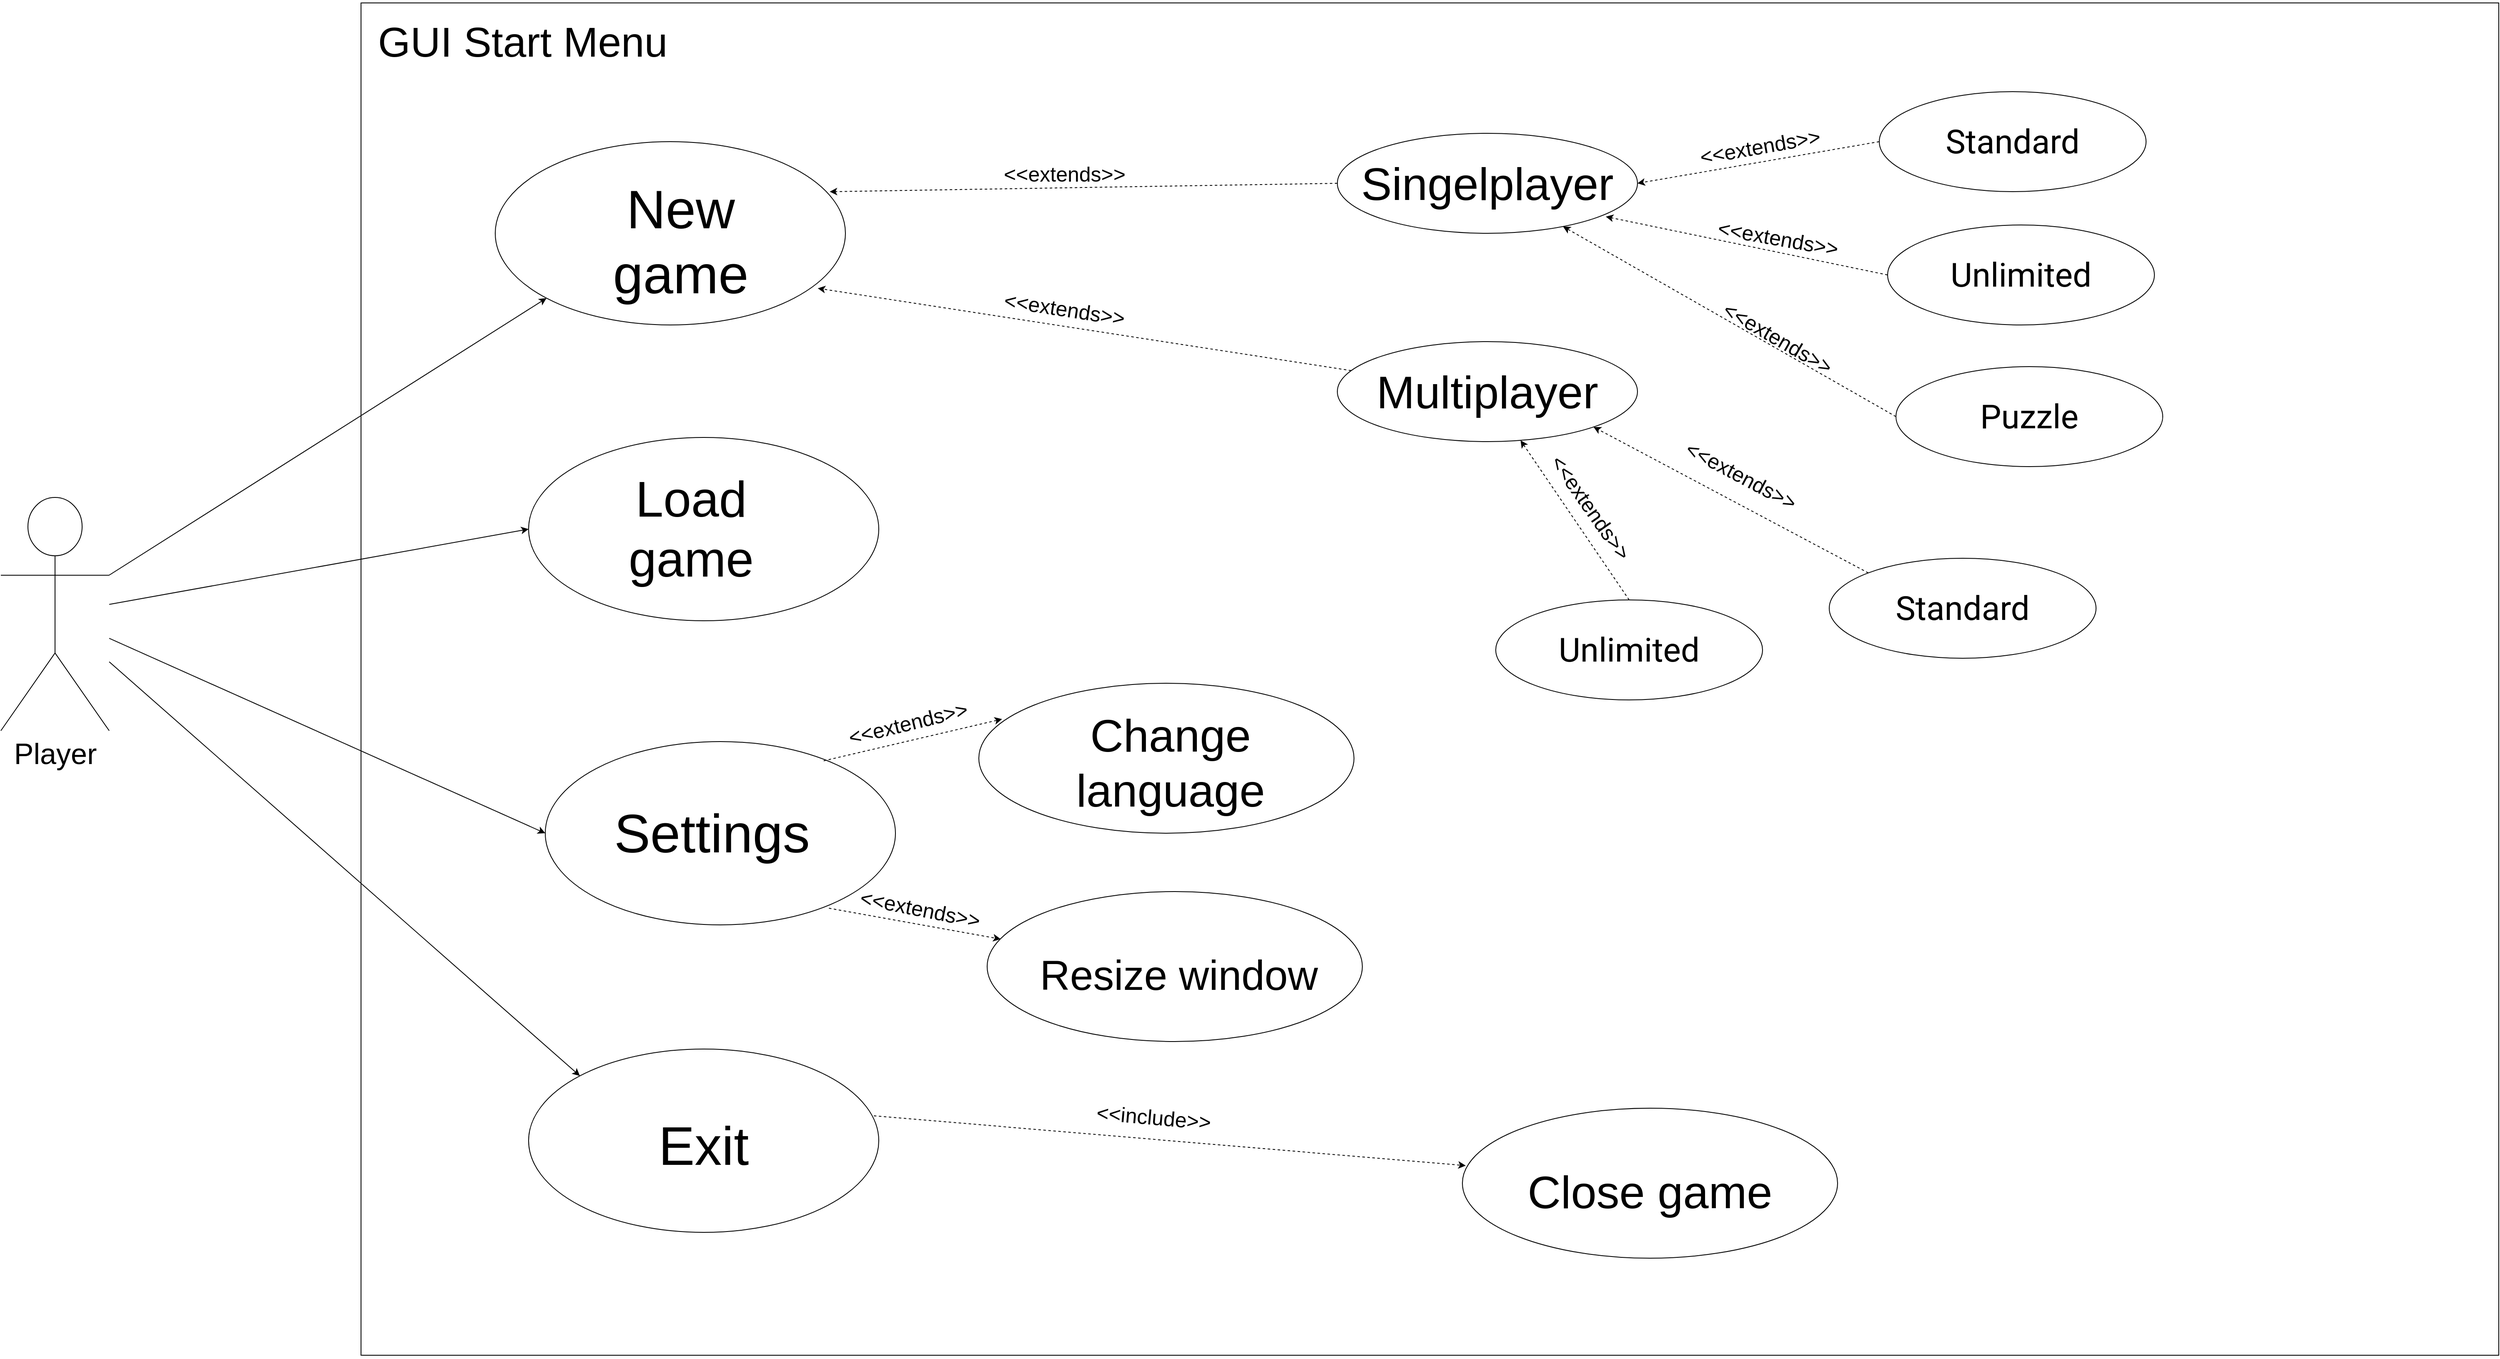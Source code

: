 <mxfile version="13.1.0" type="device" pages="2"><diagram id="NJgG5BEwrNhz7_gWcLwG" name="Page-1"><mxGraphModel dx="5140" dy="2943" grid="0" gridSize="10" guides="1" tooltips="1" connect="1" arrows="1" fold="1" page="0" pageScale="1" pageWidth="827" pageHeight="1169" math="0" shadow="0"><root><mxCell id="0"/><mxCell id="1" parent="0"/><mxCell id="ma6bIsTEbgiRfIbwtyqj-4" value="" style="group" vertex="1" connectable="0" parent="1"><mxGeometry x="-67" y="-90" width="2843" height="1630" as="geometry"/></mxCell><mxCell id="ma6bIsTEbgiRfIbwtyqj-3" value="" style="rounded=0;whiteSpace=wrap;html=1;" vertex="1" parent="ma6bIsTEbgiRfIbwtyqj-4"><mxGeometry x="286" y="3.5" width="2564" height="1623" as="geometry"/></mxCell><mxCell id="shXYnbVjdlUgjLh-yOUS-164" value="&lt;font style=&quot;font-size: 50px&quot;&gt;GUI Start Menu&lt;/font&gt;" style="text;html=1;strokeColor=none;fillColor=none;align=center;verticalAlign=middle;whiteSpace=wrap;rounded=0;fontSize=19;" parent="ma6bIsTEbgiRfIbwtyqj-4" vertex="1"><mxGeometry width="960" height="100" as="geometry"/></mxCell><mxCell id="shXYnbVjdlUgjLh-yOUS-1" value="&lt;font style=&quot;font-size: 35px&quot;&gt;Player&lt;br&gt;&lt;br&gt;&lt;/font&gt;" style="shape=umlActor;verticalLabelPosition=bottom;labelBackgroundColor=#ffffff;verticalAlign=top;html=1;outlineConnect=0;" parent="1" vertex="1"><mxGeometry x="-213" y="507" width="130" height="280" as="geometry"/></mxCell><mxCell id="shXYnbVjdlUgjLh-yOUS-6" value="" style="ellipse;whiteSpace=wrap;html=1;" parent="1" vertex="1"><mxGeometry x="380" y="80" width="420" height="220" as="geometry"/></mxCell><mxCell id="shXYnbVjdlUgjLh-yOUS-7" value="" style="ellipse;whiteSpace=wrap;html=1;" parent="1" vertex="1"><mxGeometry x="420" y="435" width="420" height="220" as="geometry"/></mxCell><mxCell id="shXYnbVjdlUgjLh-yOUS-8" value="" style="ellipse;whiteSpace=wrap;html=1;" parent="1" vertex="1"><mxGeometry x="440" y="800" width="420" height="220" as="geometry"/></mxCell><mxCell id="shXYnbVjdlUgjLh-yOUS-9" value="" style="ellipse;whiteSpace=wrap;html=1;" parent="1" vertex="1"><mxGeometry x="420" y="1169" width="420" height="220" as="geometry"/></mxCell><mxCell id="shXYnbVjdlUgjLh-yOUS-10" value="&lt;font style=&quot;font-size: 65px&quot;&gt;New game&lt;/font&gt;" style="text;html=1;strokeColor=none;fillColor=none;align=center;verticalAlign=middle;whiteSpace=wrap;rounded=0;fontSize=23;" parent="1" vertex="1"><mxGeometry x="470" y="120" width="265" height="160" as="geometry"/></mxCell><mxCell id="shXYnbVjdlUgjLh-yOUS-14" value="&lt;font style=&quot;font-size: 60px&quot;&gt;Load game&lt;/font&gt;" style="text;html=1;strokeColor=none;fillColor=none;align=center;verticalAlign=middle;whiteSpace=wrap;rounded=0;fontSize=19;" parent="1" vertex="1"><mxGeometry x="470" y="480" width="290" height="130" as="geometry"/></mxCell><mxCell id="shXYnbVjdlUgjLh-yOUS-15" value="&lt;font style=&quot;font-size: 65px&quot;&gt;Settings&lt;/font&gt;" style="text;html=1;strokeColor=none;fillColor=none;align=center;verticalAlign=middle;whiteSpace=wrap;rounded=0;fontSize=19;" parent="1" vertex="1"><mxGeometry x="470" y="835" width="340" height="150" as="geometry"/></mxCell><mxCell id="shXYnbVjdlUgjLh-yOUS-16" value="&lt;font style=&quot;font-size: 65px&quot;&gt;Exit&lt;/font&gt;" style="text;html=1;strokeColor=none;fillColor=none;align=center;verticalAlign=middle;whiteSpace=wrap;rounded=0;fontSize=19;" parent="1" vertex="1"><mxGeometry x="470" y="1210" width="320" height="150" as="geometry"/></mxCell><mxCell id="shXYnbVjdlUgjLh-yOUS-21" value="" style="ellipse;whiteSpace=wrap;html=1;fontSize=19;" parent="1" vertex="1"><mxGeometry x="1390" y="70" width="360" height="120" as="geometry"/></mxCell><mxCell id="shXYnbVjdlUgjLh-yOUS-22" value="" style="ellipse;whiteSpace=wrap;html=1;fontSize=19;" parent="1" vertex="1"><mxGeometry x="1390" y="320" width="360" height="120" as="geometry"/></mxCell><mxCell id="shXYnbVjdlUgjLh-yOUS-25" value="&lt;font style=&quot;font-size: 55px&quot;&gt;Singelplayer&lt;/font&gt;" style="text;html=1;strokeColor=none;fillColor=none;align=center;verticalAlign=middle;whiteSpace=wrap;rounded=0;fontSize=19;" parent="1" vertex="1"><mxGeometry x="1430" y="100" width="280" height="60" as="geometry"/></mxCell><mxCell id="shXYnbVjdlUgjLh-yOUS-26" value="&lt;font style=&quot;font-size: 55px&quot;&gt;Multiplayer&lt;/font&gt;" style="text;html=1;strokeColor=none;fillColor=none;align=center;verticalAlign=middle;whiteSpace=wrap;rounded=0;fontSize=19;" parent="1" vertex="1"><mxGeometry x="1430" y="350" width="280" height="60" as="geometry"/></mxCell><mxCell id="shXYnbVjdlUgjLh-yOUS-27" value="" style="ellipse;whiteSpace=wrap;html=1;fontSize=19;" parent="1" vertex="1"><mxGeometry x="2040" y="20" width="320" height="120" as="geometry"/></mxCell><mxCell id="shXYnbVjdlUgjLh-yOUS-28" value="" style="ellipse;whiteSpace=wrap;html=1;fontSize=19;" parent="1" vertex="1"><mxGeometry x="2050" y="180" width="320" height="120" as="geometry"/></mxCell><mxCell id="shXYnbVjdlUgjLh-yOUS-29" value="" style="ellipse;whiteSpace=wrap;html=1;fontSize=19;" parent="1" vertex="1"><mxGeometry x="2060" y="350" width="320" height="120" as="geometry"/></mxCell><mxCell id="shXYnbVjdlUgjLh-yOUS-30" value="" style="ellipse;whiteSpace=wrap;html=1;fontSize=19;" parent="1" vertex="1"><mxGeometry x="1580" y="630" width="320" height="120" as="geometry"/></mxCell><mxCell id="shXYnbVjdlUgjLh-yOUS-31" value="" style="ellipse;whiteSpace=wrap;html=1;fontSize=19;" parent="1" vertex="1"><mxGeometry x="1980" y="580" width="320" height="120" as="geometry"/></mxCell><mxCell id="shXYnbVjdlUgjLh-yOUS-32" value="&lt;span id=&quot;docs-internal-guid-8e277002-7fff-3df9-56d8-8ca0efbcaaff&quot;&gt;&lt;span style=&quot;font-family: &amp;#34;roboto&amp;#34; , sans-serif ; vertical-align: baseline&quot;&gt;&lt;font style=&quot;font-size: 40px&quot;&gt;Unlimited&lt;/font&gt;&lt;/span&gt;&lt;/span&gt;" style="text;html=1;strokeColor=none;fillColor=none;align=center;verticalAlign=middle;whiteSpace=wrap;rounded=0;fontSize=19;" parent="1" vertex="1"><mxGeometry x="1660" y="670" width="160" height="40" as="geometry"/></mxCell><mxCell id="shXYnbVjdlUgjLh-yOUS-33" value="&lt;span id=&quot;docs-internal-guid-ff725370-7fff-560d-323e-3c1b4473f509&quot;&gt;&lt;span style=&quot;font-family: &amp;#34;roboto&amp;#34; , sans-serif ; vertical-align: baseline&quot;&gt;&lt;font style=&quot;font-size: 40px&quot;&gt;Standard&lt;/font&gt;&lt;/span&gt;&lt;/span&gt;" style="text;html=1;strokeColor=none;fillColor=none;align=center;verticalAlign=middle;whiteSpace=wrap;rounded=0;fontSize=19;" parent="1" vertex="1"><mxGeometry x="2060" y="620" width="160" height="40" as="geometry"/></mxCell><mxCell id="shXYnbVjdlUgjLh-yOUS-34" value="&lt;span id=&quot;docs-internal-guid-b142080e-7fff-939c-8126-69803349dd65&quot;&gt;&lt;span style=&quot;font-family: &amp;#34;roboto&amp;#34; , sans-serif ; vertical-align: baseline&quot;&gt;&lt;font style=&quot;font-size: 40px&quot;&gt;Puzzle&lt;/font&gt;&lt;/span&gt;&lt;/span&gt;" style="text;html=1;strokeColor=none;fillColor=none;align=center;verticalAlign=middle;whiteSpace=wrap;rounded=0;fontSize=19;" parent="1" vertex="1"><mxGeometry x="2140" y="390" width="160" height="40" as="geometry"/></mxCell><mxCell id="shXYnbVjdlUgjLh-yOUS-35" value="&lt;span id=&quot;docs-internal-guid-bcc9e17c-7fff-8061-16f1-afa3bc6da6da&quot;&gt;&lt;span style=&quot;font-family: &amp;#34;roboto&amp;#34; , sans-serif ; vertical-align: baseline&quot;&gt;&lt;font style=&quot;font-size: 40px&quot;&gt;Unlimited&lt;/font&gt;&lt;/span&gt;&lt;/span&gt;" style="text;html=1;strokeColor=none;fillColor=none;align=center;verticalAlign=middle;whiteSpace=wrap;rounded=0;fontSize=19;" parent="1" vertex="1"><mxGeometry x="2130" y="220" width="160" height="40" as="geometry"/></mxCell><mxCell id="shXYnbVjdlUgjLh-yOUS-36" value="&lt;span id=&quot;docs-internal-guid-ff725370-7fff-560d-323e-3c1b4473f509&quot;&gt;&lt;span style=&quot;font-family: &amp;#34;roboto&amp;#34; , sans-serif ; vertical-align: baseline&quot;&gt;&lt;font style=&quot;font-size: 40px&quot;&gt;Standard&lt;/font&gt;&lt;/span&gt;&lt;/span&gt;" style="text;html=1;strokeColor=none;fillColor=none;align=center;verticalAlign=middle;whiteSpace=wrap;rounded=0;fontSize=19;" parent="1" vertex="1"><mxGeometry x="2120" y="60" width="160" height="40" as="geometry"/></mxCell><mxCell id="shXYnbVjdlUgjLh-yOUS-51" value="" style="ellipse;whiteSpace=wrap;html=1;fontSize=19;" parent="1" vertex="1"><mxGeometry x="960" y="730" width="450" height="180" as="geometry"/></mxCell><mxCell id="shXYnbVjdlUgjLh-yOUS-52" value="" style="ellipse;whiteSpace=wrap;html=1;fontSize=19;" parent="1" vertex="1"><mxGeometry x="970" y="980" width="450" height="180" as="geometry"/></mxCell><mxCell id="shXYnbVjdlUgjLh-yOUS-58" value="" style="ellipse;whiteSpace=wrap;html=1;fontSize=19;" parent="1" vertex="1"><mxGeometry x="1540" y="1240" width="450" height="180" as="geometry"/></mxCell><mxCell id="shXYnbVjdlUgjLh-yOUS-59" value="&lt;font style=&quot;font-size: 55px&quot;&gt;Change language&lt;/font&gt;" style="text;html=1;strokeColor=none;fillColor=none;align=center;verticalAlign=middle;whiteSpace=wrap;rounded=0;fontSize=19;" parent="1" vertex="1"><mxGeometry x="1020" y="760" width="340" height="130" as="geometry"/></mxCell><mxCell id="shXYnbVjdlUgjLh-yOUS-60" value="&lt;font style=&quot;font-size: 50px&quot;&gt;Resize window&lt;/font&gt;" style="text;html=1;strokeColor=none;fillColor=none;align=center;verticalAlign=middle;whiteSpace=wrap;rounded=0;fontSize=19;" parent="1" vertex="1"><mxGeometry x="1000" y="1020" width="400" height="120" as="geometry"/></mxCell><mxCell id="shXYnbVjdlUgjLh-yOUS-61" value="&lt;font style=&quot;font-size: 55px&quot;&gt;Close game&lt;/font&gt;" style="text;html=1;strokeColor=none;fillColor=none;align=center;verticalAlign=middle;whiteSpace=wrap;rounded=0;fontSize=19;" parent="1" vertex="1"><mxGeometry x="1570" y="1280" width="390" height="120" as="geometry"/></mxCell><mxCell id="shXYnbVjdlUgjLh-yOUS-80" value="" style="endArrow=classic;html=1;fontSize=19;entryX=0;entryY=1;entryDx=0;entryDy=0;exitX=1;exitY=0.333;exitDx=0;exitDy=0;exitPerimeter=0;" parent="1" target="shXYnbVjdlUgjLh-yOUS-6" edge="1" source="shXYnbVjdlUgjLh-yOUS-1"><mxGeometry width="50" height="50" relative="1" as="geometry"><mxPoint x="-55" y="582" as="sourcePoint"/><mxPoint x="300" y="400" as="targetPoint"/></mxGeometry></mxCell><mxCell id="shXYnbVjdlUgjLh-yOUS-82" value="" style="endArrow=classic;html=1;fontSize=19;entryX=0;entryY=0.5;entryDx=0;entryDy=0;" parent="1" source="shXYnbVjdlUgjLh-yOUS-1" target="shXYnbVjdlUgjLh-yOUS-7" edge="1"><mxGeometry width="50" height="50" relative="1" as="geometry"><mxPoint x="1" y="600" as="sourcePoint"/><mxPoint x="290" y="640" as="targetPoint"/></mxGeometry></mxCell><mxCell id="shXYnbVjdlUgjLh-yOUS-85" value="" style="endArrow=classic;html=1;fontSize=19;entryX=0;entryY=0;entryDx=0;entryDy=0;" parent="1" source="shXYnbVjdlUgjLh-yOUS-1" target="shXYnbVjdlUgjLh-yOUS-9" edge="1"><mxGeometry width="50" height="50" relative="1" as="geometry"><mxPoint x="-81" y="642" as="sourcePoint"/><mxPoint x="250" y="910" as="targetPoint"/></mxGeometry></mxCell><mxCell id="shXYnbVjdlUgjLh-yOUS-89" value="" style="endArrow=classic;html=1;fontSize=19;entryX=0;entryY=0.5;entryDx=0;entryDy=0;" parent="1" target="shXYnbVjdlUgjLh-yOUS-8" edge="1" source="shXYnbVjdlUgjLh-yOUS-1"><mxGeometry width="50" height="50" relative="1" as="geometry"><mxPoint x="180" y="640" as="sourcePoint"/><mxPoint x="450" y="740" as="targetPoint"/></mxGeometry></mxCell><mxCell id="shXYnbVjdlUgjLh-yOUS-96" value="&lt;font style=&quot;font-size: 25px&quot;&gt;&amp;lt;&amp;lt;extends&amp;gt;&amp;gt;&lt;/font&gt;" style="text;html=1;strokeColor=none;fillColor=none;align=center;verticalAlign=middle;whiteSpace=wrap;rounded=0;fontSize=19;rotation=0;" parent="1" vertex="1"><mxGeometry x="973" y="88" width="180" height="60" as="geometry"/></mxCell><mxCell id="shXYnbVjdlUgjLh-yOUS-108" value="&lt;font style=&quot;font-size: 25px&quot;&gt;&amp;lt;&amp;lt;extends&amp;gt;&amp;gt;&lt;/font&gt;" style="text;html=1;strokeColor=none;fillColor=none;align=center;verticalAlign=middle;whiteSpace=wrap;rounded=0;fontSize=19;rotation=30;" parent="1" vertex="1"><mxGeometry x="1804" y="280" width="230" height="70" as="geometry"/></mxCell><mxCell id="shXYnbVjdlUgjLh-yOUS-120" value="&lt;font style=&quot;font-size: 25px&quot;&gt;&amp;lt;&amp;lt;extends&amp;gt;&amp;gt;&lt;/font&gt;" style="text;html=1;strokeColor=none;fillColor=none;align=center;verticalAlign=middle;whiteSpace=wrap;rounded=0;fontSize=19;rotation=28;" parent="1" vertex="1"><mxGeometry x="1780" y="430" width="190" height="100" as="geometry"/></mxCell><mxCell id="shXYnbVjdlUgjLh-yOUS-121" value="&lt;font style=&quot;font-size: 25px&quot;&gt;&amp;lt;&amp;lt;extends&amp;gt;&amp;gt;&lt;/font&gt;" style="text;html=1;strokeColor=none;fillColor=none;align=center;verticalAlign=middle;whiteSpace=wrap;rounded=0;fontSize=19;rotation=55;" parent="1" vertex="1"><mxGeometry x="1620" y="480" width="150.31" height="77.32" as="geometry"/></mxCell><mxCell id="shXYnbVjdlUgjLh-yOUS-124" value="" style="endArrow=classic;html=1;dashed=1;fontSize=19;entryX=0.955;entryY=0.273;entryDx=0;entryDy=0;entryPerimeter=0;exitX=0;exitY=0.5;exitDx=0;exitDy=0;" parent="1" source="shXYnbVjdlUgjLh-yOUS-21" target="shXYnbVjdlUgjLh-yOUS-6" edge="1"><mxGeometry width="50" height="50" relative="1" as="geometry"><mxPoint x="1173" y="170" as="sourcePoint"/><mxPoint x="1002.14" y="181.0" as="targetPoint"/></mxGeometry></mxCell><mxCell id="shXYnbVjdlUgjLh-yOUS-131" value="" style="endArrow=classic;html=1;dashed=1;fontSize=19;exitX=0;exitY=0.5;exitDx=0;exitDy=0;" parent="1" source="shXYnbVjdlUgjLh-yOUS-29" target="shXYnbVjdlUgjLh-yOUS-21" edge="1"><mxGeometry width="50" height="50" relative="1" as="geometry"><mxPoint x="1940" y="380" as="sourcePoint"/><mxPoint x="1990" y="330" as="targetPoint"/></mxGeometry></mxCell><mxCell id="shXYnbVjdlUgjLh-yOUS-132" value="" style="endArrow=classic;html=1;dashed=1;fontSize=19;entryX=1;entryY=1;entryDx=0;entryDy=0;exitX=0;exitY=0;exitDx=0;exitDy=0;" parent="1" source="shXYnbVjdlUgjLh-yOUS-31" target="shXYnbVjdlUgjLh-yOUS-22" edge="1"><mxGeometry width="50" height="50" relative="1" as="geometry"><mxPoint x="1788" y="534" as="sourcePoint"/><mxPoint x="1920" y="490" as="targetPoint"/></mxGeometry></mxCell><mxCell id="shXYnbVjdlUgjLh-yOUS-133" value="" style="endArrow=classic;html=1;dashed=1;fontSize=19;exitX=0.5;exitY=0;exitDx=0;exitDy=0;" parent="1" source="shXYnbVjdlUgjLh-yOUS-30" target="shXYnbVjdlUgjLh-yOUS-22" edge="1"><mxGeometry width="50" height="50" relative="1" as="geometry"><mxPoint x="1560" y="620" as="sourcePoint"/><mxPoint x="1610" y="570" as="targetPoint"/></mxGeometry></mxCell><mxCell id="shXYnbVjdlUgjLh-yOUS-140" value="" style="endArrow=classic;html=1;dashed=1;fontSize=19;exitX=0.795;exitY=0.105;exitDx=0;exitDy=0;exitPerimeter=0;entryX=0.062;entryY=0.239;entryDx=0;entryDy=0;entryPerimeter=0;" parent="1" source="shXYnbVjdlUgjLh-yOUS-8" target="shXYnbVjdlUgjLh-yOUS-51" edge="1"><mxGeometry width="50" height="50" relative="1" as="geometry"><mxPoint x="860" y="800" as="sourcePoint"/><mxPoint x="910" y="750" as="targetPoint"/></mxGeometry></mxCell><mxCell id="shXYnbVjdlUgjLh-yOUS-141" value="" style="endArrow=classic;html=1;dashed=1;fontSize=19;exitX=0.81;exitY=0.909;exitDx=0;exitDy=0;exitPerimeter=0;entryX=0.036;entryY=0.317;entryDx=0;entryDy=0;entryPerimeter=0;" parent="1" source="shXYnbVjdlUgjLh-yOUS-8" target="shXYnbVjdlUgjLh-yOUS-52" edge="1"><mxGeometry width="50" height="50" relative="1" as="geometry"><mxPoint x="850" y="1100" as="sourcePoint"/><mxPoint x="900" y="1050" as="targetPoint"/></mxGeometry></mxCell><mxCell id="shXYnbVjdlUgjLh-yOUS-142" value="" style="endArrow=classic;html=1;dashed=1;fontSize=19;exitX=0.986;exitY=0.364;exitDx=0;exitDy=0;exitPerimeter=0;entryX=0.009;entryY=0.383;entryDx=0;entryDy=0;entryPerimeter=0;" parent="1" source="shXYnbVjdlUgjLh-yOUS-9" target="shXYnbVjdlUgjLh-yOUS-58" edge="1"><mxGeometry width="50" height="50" relative="1" as="geometry"><mxPoint x="1190" y="1370" as="sourcePoint"/><mxPoint x="1240" y="1320" as="targetPoint"/></mxGeometry></mxCell><mxCell id="shXYnbVjdlUgjLh-yOUS-143" value="&lt;span style=&quot;font-size: 25px&quot;&gt;&amp;lt;&amp;lt;extends&amp;gt;&amp;gt;&lt;/span&gt;" style="text;html=1;strokeColor=none;fillColor=none;align=center;verticalAlign=middle;whiteSpace=wrap;rounded=0;fontSize=19;rotation=-13.8;" parent="1" vertex="1"><mxGeometry x="800" y="747" width="150" height="60" as="geometry"/></mxCell><mxCell id="shXYnbVjdlUgjLh-yOUS-144" value="&lt;span style=&quot;font-size: 25px&quot;&gt;&amp;lt;&amp;lt;extends&amp;gt;&amp;gt;&lt;/span&gt;" style="text;html=1;strokeColor=none;fillColor=none;align=center;verticalAlign=middle;whiteSpace=wrap;rounded=0;fontSize=19;rotation=11.2;" parent="1" vertex="1"><mxGeometry x="820" y="970" width="140" height="60" as="geometry"/></mxCell><mxCell id="shXYnbVjdlUgjLh-yOUS-148" value="&lt;span style=&quot;font-size: 25px&quot;&gt;&amp;lt;&amp;lt;include&amp;gt;&amp;gt;&lt;/span&gt;" style="text;html=1;strokeColor=none;fillColor=none;align=center;verticalAlign=middle;whiteSpace=wrap;rounded=0;fontSize=19;rotation=5;" parent="1" vertex="1"><mxGeometry x="1030" y="1220" width="280" height="60" as="geometry"/></mxCell><mxCell id="shXYnbVjdlUgjLh-yOUS-162" value="" style="endArrow=classic;html=1;dashed=1;fontSize=19;entryX=0.921;entryY=0.8;entryDx=0;entryDy=0;entryPerimeter=0;" parent="1" source="shXYnbVjdlUgjLh-yOUS-22" target="shXYnbVjdlUgjLh-yOUS-6" edge="1"><mxGeometry width="50" height="50" relative="1" as="geometry"><mxPoint x="1322" y="380" as="sourcePoint"/><mxPoint x="1200" y="290" as="targetPoint"/></mxGeometry></mxCell><mxCell id="shXYnbVjdlUgjLh-yOUS-163" value="&lt;font style=&quot;font-size: 25px&quot;&gt;&amp;lt;&amp;lt;extends&amp;gt;&amp;gt;&lt;/font&gt;" style="text;html=1;strokeColor=none;fillColor=none;align=center;verticalAlign=middle;whiteSpace=wrap;rounded=0;fontSize=19;rotation=8.7;" parent="1" vertex="1"><mxGeometry x="938" y="238.0" width="250" height="84.82" as="geometry"/></mxCell><mxCell id="shXYnbVjdlUgjLh-yOUS-107" value="&lt;font style=&quot;font-size: 25px&quot;&gt;&amp;lt;&amp;lt;extends&amp;gt;&amp;gt;&lt;/font&gt;" style="text;html=1;strokeColor=none;fillColor=none;align=center;verticalAlign=middle;whiteSpace=wrap;rounded=0;fontSize=19;rotation=10;" parent="1" vertex="1"><mxGeometry x="1814" y="160" width="210" height="70" as="geometry"/></mxCell><mxCell id="MZj_ZLmT01l9NuYjWJqm-1" value="" style="endArrow=classic;html=1;dashed=1;fontSize=19;exitX=0;exitY=0.5;exitDx=0;exitDy=0;" parent="1" source="shXYnbVjdlUgjLh-yOUS-28" edge="1"><mxGeometry width="50" height="50" relative="1" as="geometry"><mxPoint x="1735.96" y="157" as="sourcePoint"/><mxPoint x="1712" y="170" as="targetPoint"/></mxGeometry></mxCell><mxCell id="shXYnbVjdlUgjLh-yOUS-106" value="&lt;font style=&quot;font-size: 25px&quot;&gt;&amp;lt;&amp;lt;extends&amp;gt;&amp;gt;&lt;/font&gt;" style="text;html=1;strokeColor=none;fillColor=none;align=center;verticalAlign=middle;whiteSpace=wrap;rounded=0;fontSize=19;rotation=-10;" parent="1" vertex="1"><mxGeometry x="1787" y="50" width="220" height="70" as="geometry"/></mxCell><mxCell id="MZj_ZLmT01l9NuYjWJqm-2" value="" style="endArrow=classic;html=1;dashed=1;fontSize=19;exitX=0;exitY=0.5;exitDx=0;exitDy=0;entryX=1;entryY=0.5;entryDx=0;entryDy=0;" parent="1" source="shXYnbVjdlUgjLh-yOUS-27" target="shXYnbVjdlUgjLh-yOUS-21" edge="1"><mxGeometry width="50" height="50" relative="1" as="geometry"><mxPoint x="1750" y="117.04" as="sourcePoint"/><mxPoint x="2048" y="62.96" as="targetPoint"/><Array as="points"/></mxGeometry></mxCell></root></mxGraphModel></diagram><diagram id="gfIIbR_n5J-lVDQdP18w" name="Page-2"><mxGraphModel dx="1374" dy="713" grid="1" gridSize="10" guides="1" tooltips="1" connect="1" arrows="1" fold="1" page="1" pageScale="1" pageWidth="827" pageHeight="1169" math="0" shadow="0"><root><mxCell id="hufnnJFMJPyvuztwgZIe-0"/><mxCell id="hufnnJFMJPyvuztwgZIe-1" parent="hufnnJFMJPyvuztwgZIe-0"/></root></mxGraphModel></diagram></mxfile>